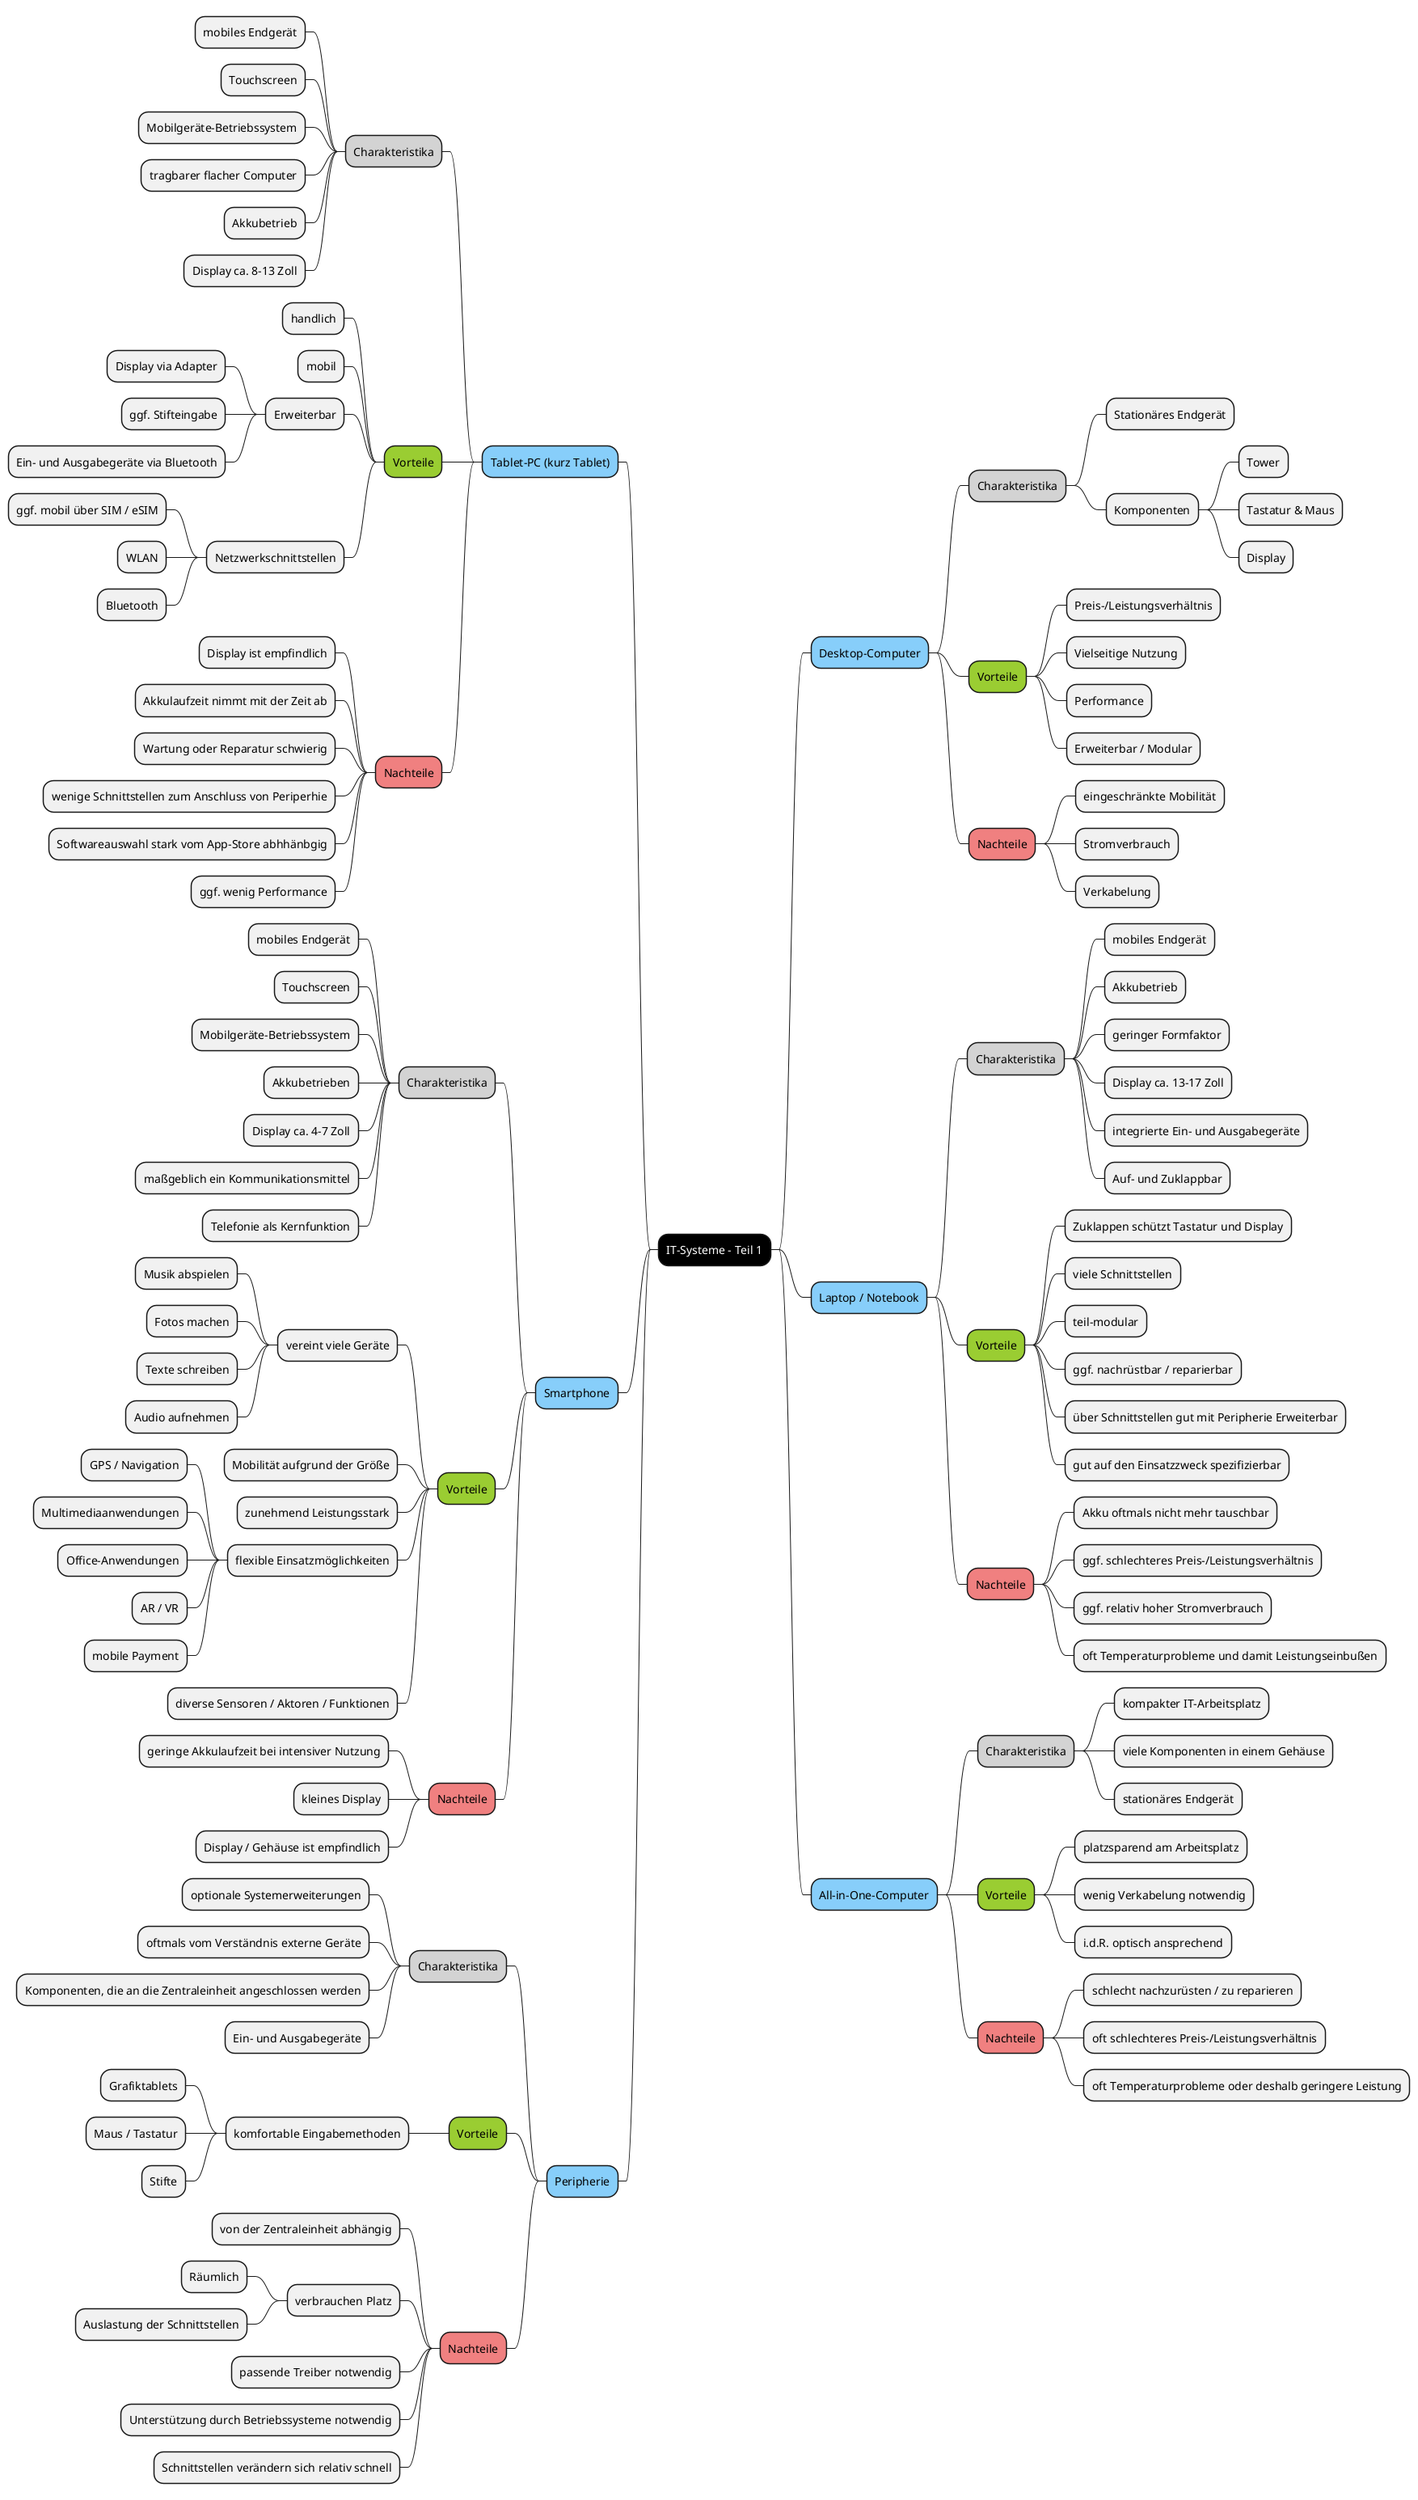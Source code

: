 @startmindmap "IT-Systeme"
+[#black] <color:white>IT-Systeme - Teil 1</color>
++[#lightskyblue] Desktop-Computer
+++[#lightgrey] Charakteristika
++++ Stationäres Endgerät
++++ Komponenten
+++++ Tower
+++++ Tastatur & Maus
+++++ Display
+++[#yellowgreen] Vorteile
++++ Preis-/Leistungsverhältnis
++++ Vielseitige Nutzung
++++ Performance
++++ Erweiterbar / Modular
+++[#LightCoral] Nachteile
++++ eingeschränkte Mobilität
++++ Stromverbrauch
++++ Verkabelung
++[#lightskyblue] Laptop / Notebook
+++[#lightgrey] Charakteristika
++++ mobiles Endgerät
++++ Akkubetrieb
++++ geringer Formfaktor
++++ Display ca. 13-17 Zoll
++++ integrierte Ein- und Ausgabegeräte
++++ Auf- und Zuklappbar
+++[#yellowgreen] Vorteile
++++ Zuklappen schützt Tastatur und Display
++++ viele Schnittstellen
++++ teil-modular
++++ ggf. nachrüstbar / reparierbar
++++ über Schnittstellen gut mit Peripherie Erweiterbar
++++ gut auf den Einsatzzweck spezifizierbar
+++[#LightCoral] Nachteile
++++ Akku oftmals nicht mehr tauschbar
++++ ggf. schlechteres Preis-/Leistungsverhältnis
++++ ggf. relativ hoher Stromverbrauch
++++ oft Temperaturprobleme und damit Leistungseinbußen
++[#lightskyblue] All-in-One-Computer
+++[#lightgrey] Charakteristika
++++ kompakter IT-Arbeitsplatz
++++ viele Komponenten in einem Gehäuse
++++ stationäres Endgerät
+++[#yellowgreen] Vorteile
++++ platzsparend am Arbeitsplatz
++++ wenig Verkabelung notwendig
++++ i.d.R. optisch ansprechend
+++[#LightCoral] Nachteile
++++ schlecht nachzurüsten / zu reparieren
++++ oft schlechteres Preis-/Leistungsverhältnis
++++ oft Temperaturprobleme oder deshalb geringere Leistung
--[#lightskyblue] Tablet-PC (kurz Tablet)
---[#lightgrey] Charakteristika
---- mobiles Endgerät
---- Touchscreen
---- Mobilgeräte-Betriebssystem
---- tragbarer flacher Computer
---- Akkubetrieb
---- Display ca. 8-13 Zoll
---[#yellowgreen] Vorteile
---- handlich
---- mobil
---- Erweiterbar
----- Display via Adapter
----- ggf. Stifteingabe
----- Ein- und Ausgabegeräte via Bluetooth
---- Netzwerkschnittstellen
----- ggf. mobil über SIM / eSIM
----- WLAN
----- Bluetooth
---[#LightCoral] Nachteile
---- Display ist empfindlich
---- Akkulaufzeit nimmt mit der Zeit ab
---- Wartung oder Reparatur schwierig
---- wenige Schnittstellen zum Anschluss von Periperhie
---- Softwareauswahl stark vom App-Store abhhänbgig
---- ggf. wenig Performance
--[#lightskyblue] Smartphone
---[#lightgrey] Charakteristika
---- mobiles Endgerät
---- Touchscreen
---- Mobilgeräte-Betriebssystem
---- Akkubetrieben
---- Display ca. 4-7 Zoll
---- maßgeblich ein Kommunikationsmittel
---- Telefonie als Kernfunktion
---[#yellowgreen] Vorteile
---- vereint viele Geräte
----- Musik abspielen
----- Fotos machen
----- Texte schreiben
----- Audio aufnehmen
---- Mobilität aufgrund der Größe
---- zunehmend Leistungsstark
---- flexible Einsatzmöglichkeiten
----- GPS / Navigation
----- Multimediaanwendungen
----- Office-Anwendungen
----- AR / VR
----- mobile Payment
---- diverse Sensoren / Aktoren / Funktionen
---[#LightCoral] Nachteile
---- geringe Akkulaufzeit bei intensiver Nutzung
---- kleines Display
---- Display / Gehäuse ist empfindlich
--[#lightskyblue] Peripherie
---[#lightgrey] Charakteristika
---- optionale Systemerweiterungen
---- oftmals vom Verständnis externe Geräte
---- Komponenten, die an die Zentraleinheit angeschlossen werden
---- Ein- und Ausgabegeräte
---[#yellowgreen] Vorteile
---- komfortable Eingabemethoden
----- Grafiktablets
----- Maus / Tastatur
----- Stifte
---[#LightCoral] Nachteile
---- von der Zentraleinheit abhängig
---- verbrauchen Platz
----- Räumlich
----- Auslastung der Schnittstellen
---- passende Treiber notwendig
---- Unterstützung durch Betriebssysteme notwendig
---- Schnittstellen verändern sich relativ schnell
@endmindmap